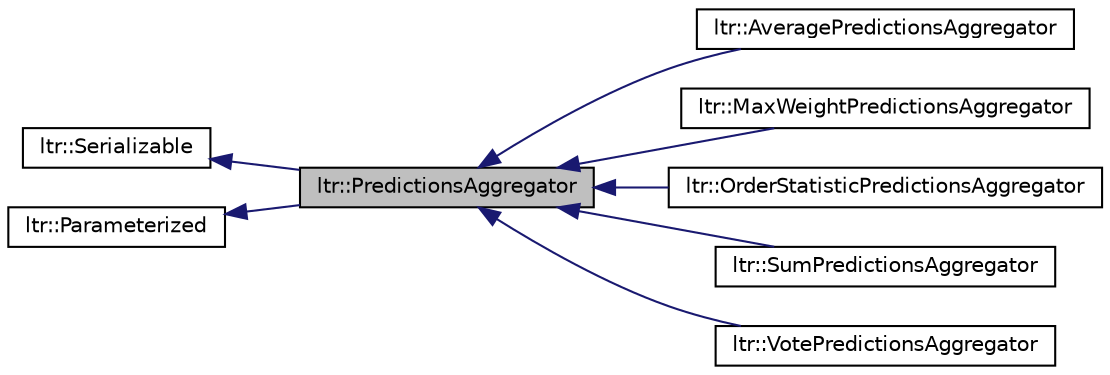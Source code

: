 digraph G
{
  edge [fontname="Helvetica",fontsize="10",labelfontname="Helvetica",labelfontsize="10"];
  node [fontname="Helvetica",fontsize="10",shape=record];
  rankdir="LR";
  Node1 [label="ltr::PredictionsAggregator",height=0.2,width=0.4,color="black", fillcolor="grey75", style="filled" fontcolor="black"];
  Node2 -> Node1 [dir="back",color="midnightblue",fontsize="10",style="solid",fontname="Helvetica"];
  Node2 [label="ltr::Serializable",height=0.2,width=0.4,color="black", fillcolor="white", style="filled",URL="$classltr_1_1_serializable.html",tooltip="The interface class for objects, that can be serialized. That means that a cpp code for those can be ..."];
  Node3 -> Node1 [dir="back",color="midnightblue",fontsize="10",style="solid",fontname="Helvetica"];
  Node3 [label="ltr::Parameterized",height=0.2,width=0.4,color="black", fillcolor="white", style="filled",URL="$classltr_1_1_parameterized.html"];
  Node1 -> Node4 [dir="back",color="midnightblue",fontsize="10",style="solid",fontname="Helvetica"];
  Node4 [label="ltr::AveragePredictionsAggregator",height=0.2,width=0.4,color="black", fillcolor="white", style="filled",URL="$classltr_1_1_average_predictions_aggregator.html"];
  Node1 -> Node5 [dir="back",color="midnightblue",fontsize="10",style="solid",fontname="Helvetica"];
  Node5 [label="ltr::MaxWeightPredictionsAggregator",height=0.2,width=0.4,color="black", fillcolor="white", style="filled",URL="$classltr_1_1_max_weight_predictions_aggregator.html"];
  Node1 -> Node6 [dir="back",color="midnightblue",fontsize="10",style="solid",fontname="Helvetica"];
  Node6 [label="ltr::OrderStatisticPredictionsAggregator",height=0.2,width=0.4,color="black", fillcolor="white", style="filled",URL="$classltr_1_1_order_statistic_predictions_aggregator.html"];
  Node1 -> Node7 [dir="back",color="midnightblue",fontsize="10",style="solid",fontname="Helvetica"];
  Node7 [label="ltr::SumPredictionsAggregator",height=0.2,width=0.4,color="black", fillcolor="white", style="filled",URL="$classltr_1_1_sum_predictions_aggregator.html"];
  Node1 -> Node8 [dir="back",color="midnightblue",fontsize="10",style="solid",fontname="Helvetica"];
  Node8 [label="ltr::VotePredictionsAggregator",height=0.2,width=0.4,color="black", fillcolor="white", style="filled",URL="$classltr_1_1_vote_predictions_aggregator.html"];
}
